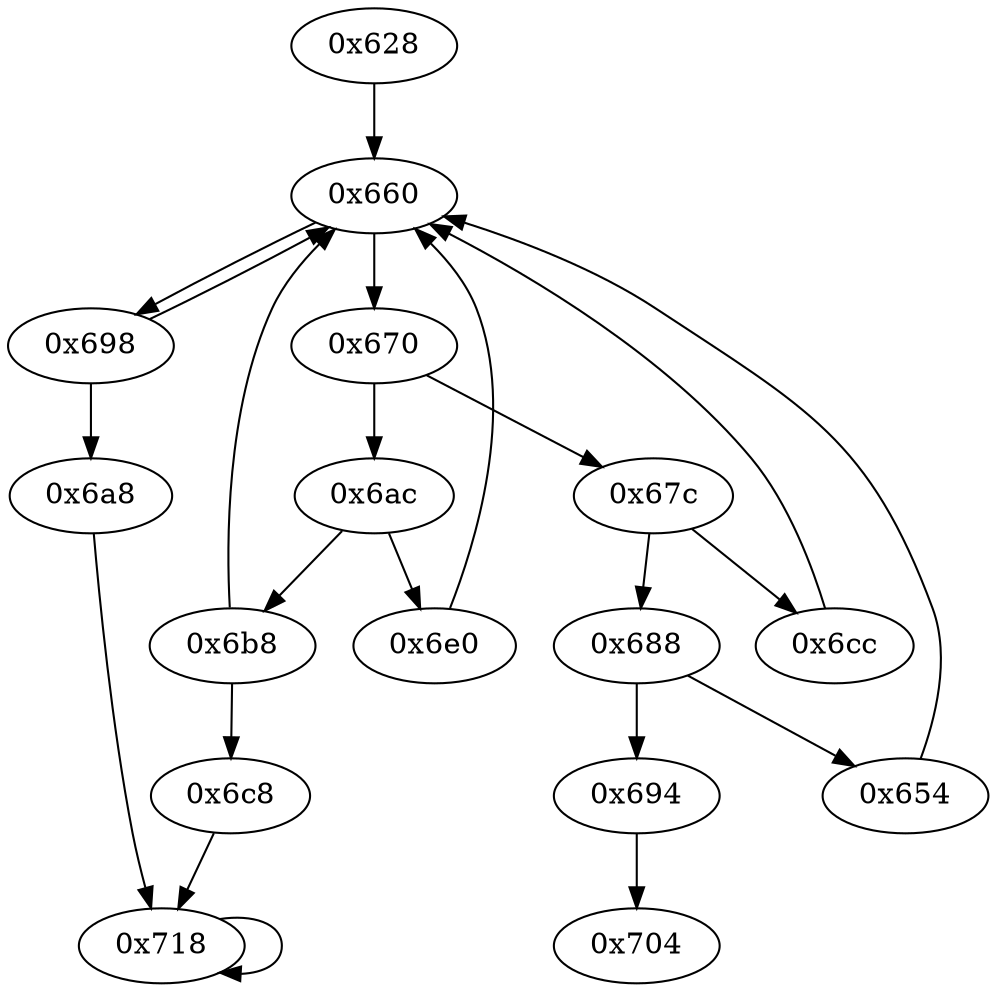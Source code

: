 digraph "" {
	"0x660"	 [opcode="[u'ldr', u'ldr', u'cmp', u'b']"];
	"0x670"	 [opcode="[u'ldr', u'cmp', u'b']"];
	"0x660" -> "0x670";
	"0x698"	 [opcode="[u'ldr', u'cmp', u'mov', u'b']"];
	"0x660" -> "0x698";
	"0x6ac"	 [opcode="[u'ldr', u'cmp', u'b']"];
	"0x670" -> "0x6ac";
	"0x67c"	 [opcode="[u'ldr', u'cmp', u'b']"];
	"0x670" -> "0x67c";
	"0x698" -> "0x660";
	"0x6a8"	 [opcode="[u'b']"];
	"0x698" -> "0x6a8";
	"0x6b8"	 [opcode="[u'ldr', u'cmp', u'mov', u'b']"];
	"0x6b8" -> "0x660";
	"0x6c8"	 [opcode="[u'b']"];
	"0x6b8" -> "0x6c8";
	"0x718"	 [opcode="[u'b']"];
	"0x6c8" -> "0x718";
	"0x6ac" -> "0x6b8";
	"0x6e0"	 [opcode="[u'ldr', u'mov', u'bl', u'cmp', u'mov', u'mov', u'strb', u'ldr', u'b']"];
	"0x6ac" -> "0x6e0";
	"0x694"	 [opcode="[u'b']"];
	"0x704"	 [opcode="[u'ldr', u'cmp', u'mov', u'sub', u'pop']"];
	"0x694" -> "0x704";
	"0x718" -> "0x718";
	"0x688"	 [opcode="[u'ldr', u'cmp', u'b']"];
	"0x688" -> "0x694";
	"0x654"	 [opcode="[u'mov', u'bl', u'ldr']"];
	"0x688" -> "0x654";
	"0x654" -> "0x660";
	"0x6cc"	 [opcode="[u'ldrb', u'ldr', u'cmp', u'mov', u'b']"];
	"0x6cc" -> "0x660";
	"0x67c" -> "0x688";
	"0x67c" -> "0x6cc";
	"0x628"	 [opcode="[u'push', u'add', u'sub', u'mov', u'ldr', u'ldr', u'ldr', u'add', u'ldr', u'add', u'b']"];
	"0x628" -> "0x660";
	"0x6e0" -> "0x660";
	"0x6a8" -> "0x718";
}
